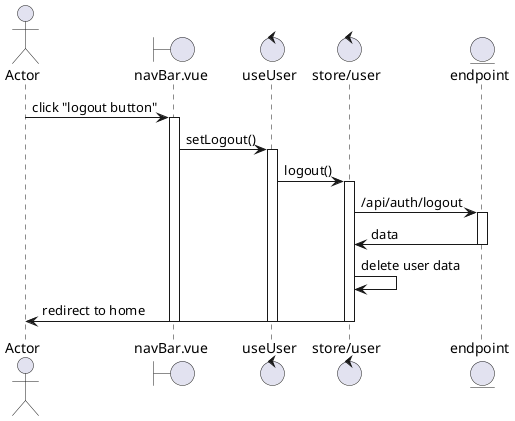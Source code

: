 @startuml logout

actor "Actor"
boundary "navBar.vue"
control "useUser"
control "store/user"
entity "endpoint"

"Actor" ->  "navBar.vue" : click "logout button"
activate navBar.vue
"navBar.vue" ->  "useUser" : setLogout()
activate useUser
"useUser" -> "store/user" : logout()
activate "store/user"
"store/user" -> "endpoint" : /api/auth/logout
activate endpoint
"endpoint" -> "store/user" : data
deactivate endpoint
"store/user" -> "store/user" : delete user data
"store/user" -> "Actor" : redirect to home
deactivate "store/user"
deactivate useUser
deactivate navBar.vue 

@enduml